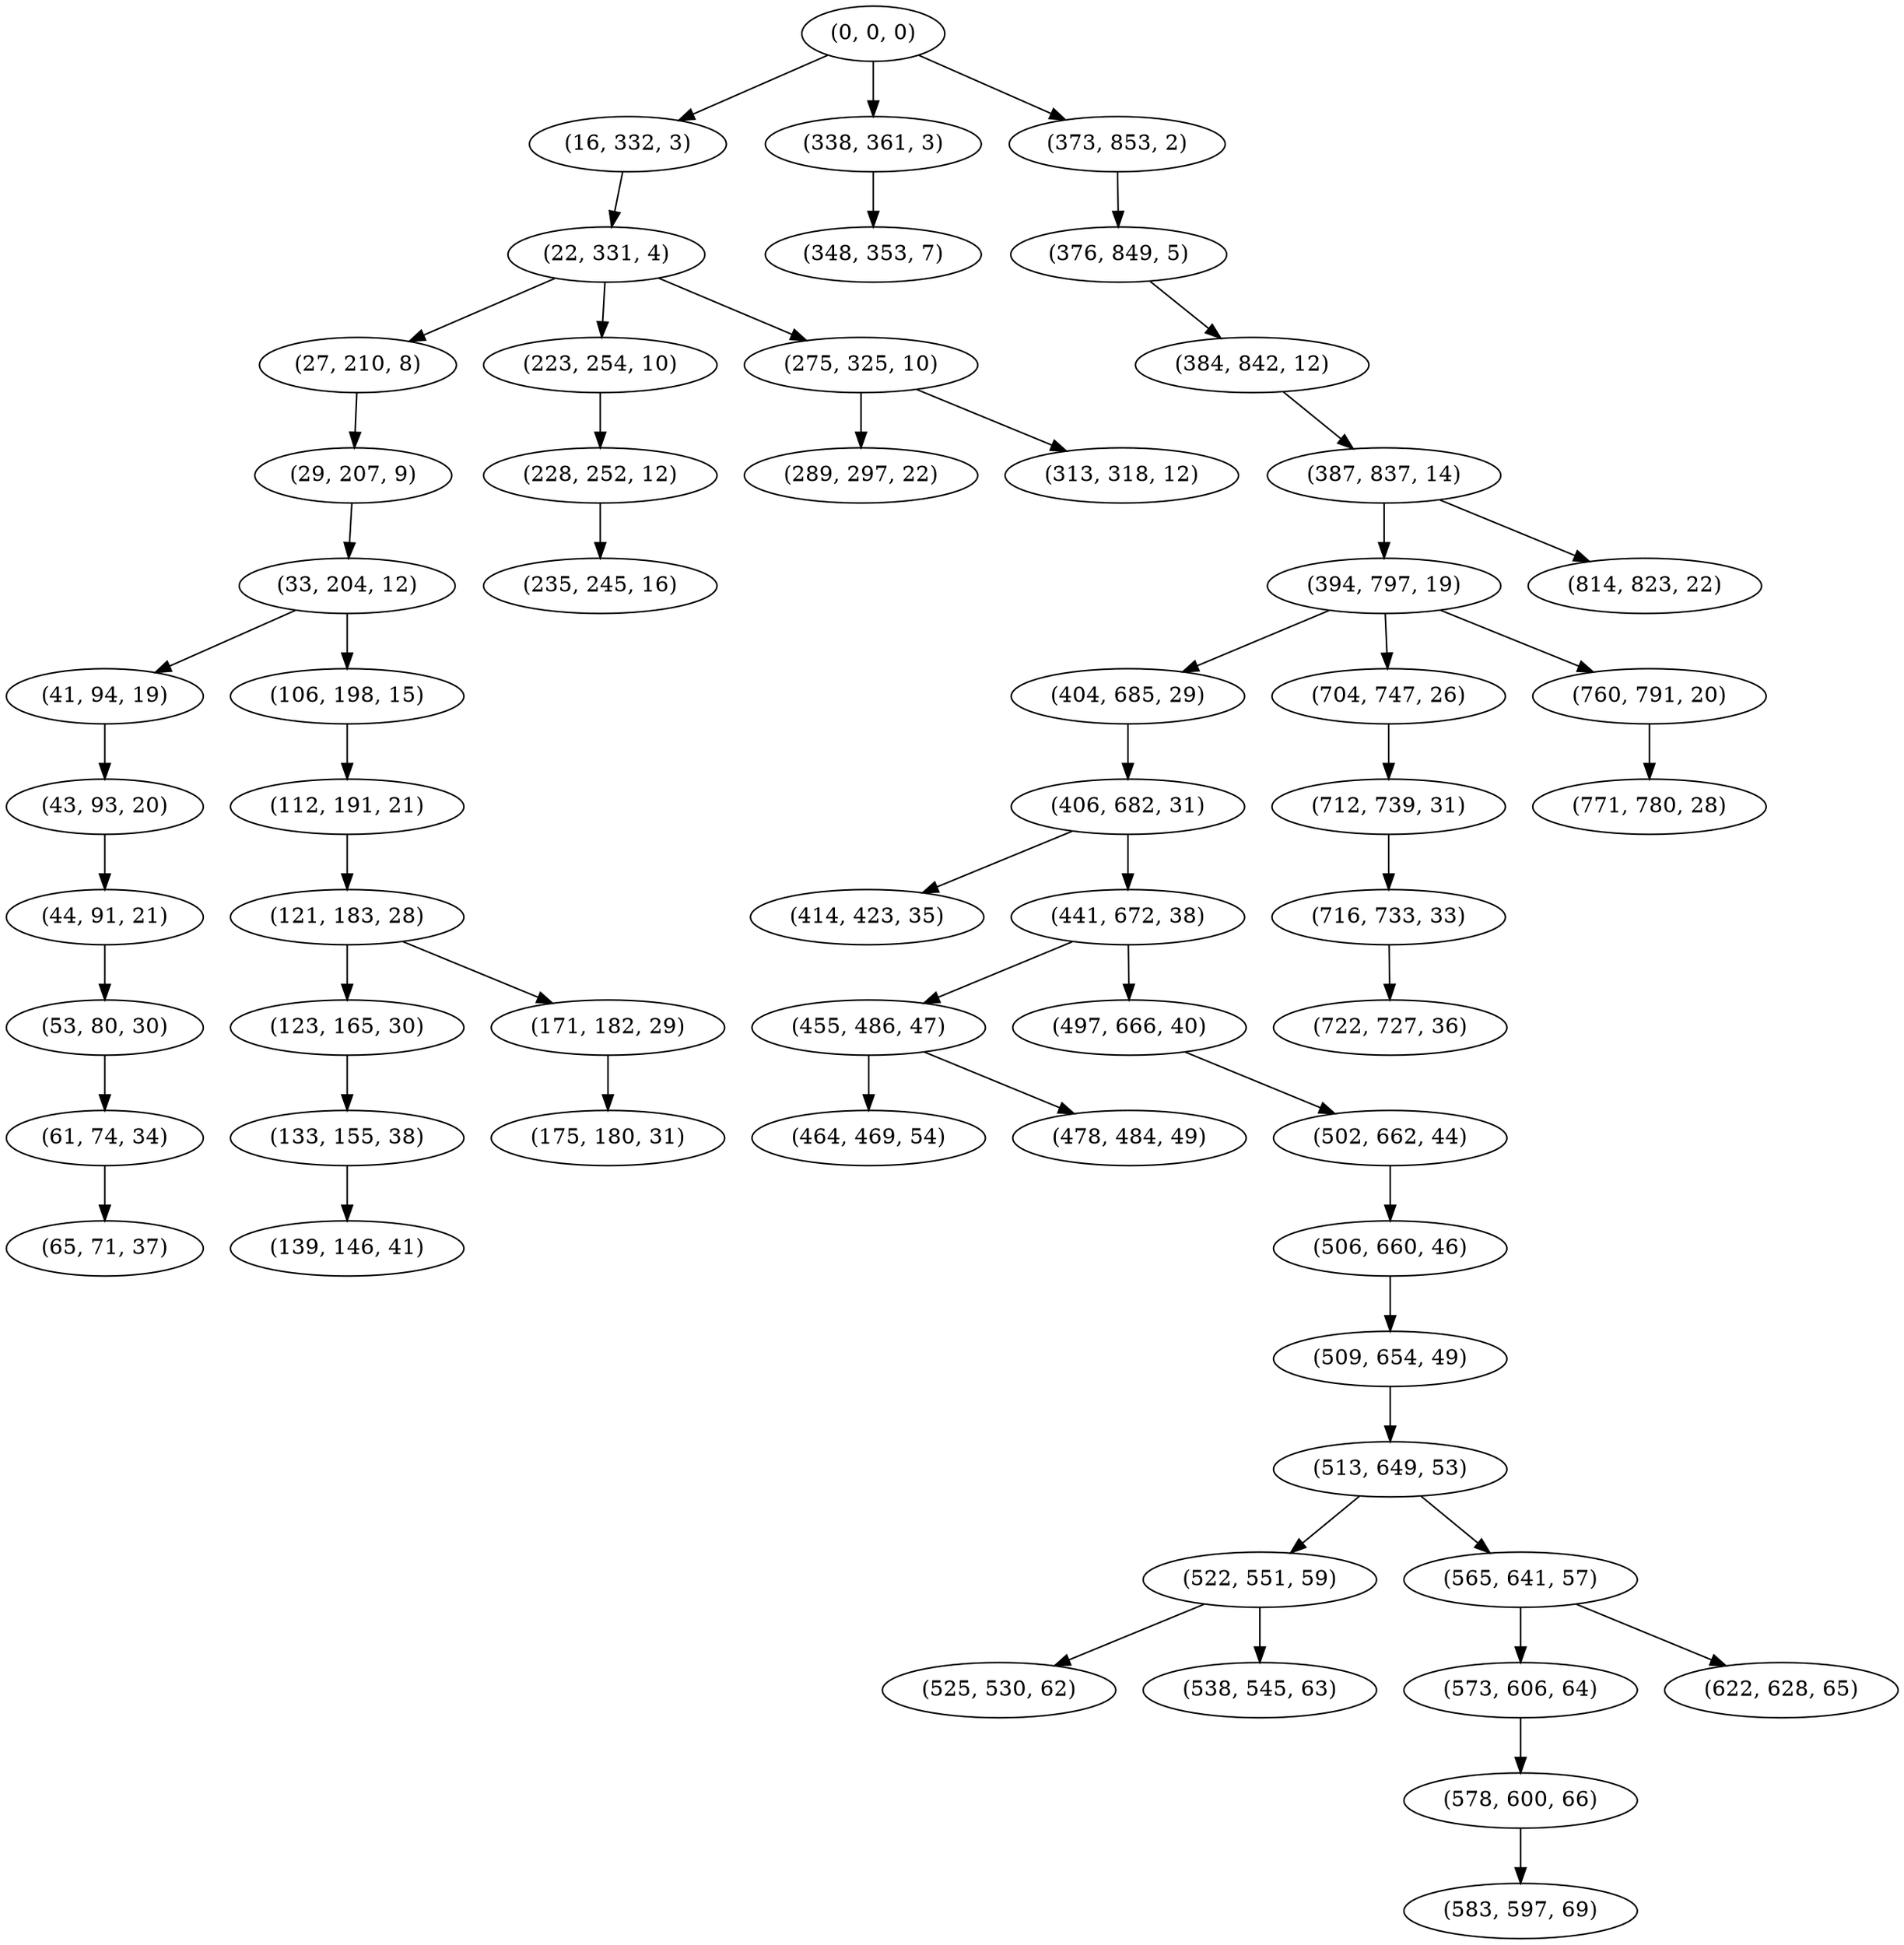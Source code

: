 digraph tree {
    "(0, 0, 0)";
    "(16, 332, 3)";
    "(22, 331, 4)";
    "(27, 210, 8)";
    "(29, 207, 9)";
    "(33, 204, 12)";
    "(41, 94, 19)";
    "(43, 93, 20)";
    "(44, 91, 21)";
    "(53, 80, 30)";
    "(61, 74, 34)";
    "(65, 71, 37)";
    "(106, 198, 15)";
    "(112, 191, 21)";
    "(121, 183, 28)";
    "(123, 165, 30)";
    "(133, 155, 38)";
    "(139, 146, 41)";
    "(171, 182, 29)";
    "(175, 180, 31)";
    "(223, 254, 10)";
    "(228, 252, 12)";
    "(235, 245, 16)";
    "(275, 325, 10)";
    "(289, 297, 22)";
    "(313, 318, 12)";
    "(338, 361, 3)";
    "(348, 353, 7)";
    "(373, 853, 2)";
    "(376, 849, 5)";
    "(384, 842, 12)";
    "(387, 837, 14)";
    "(394, 797, 19)";
    "(404, 685, 29)";
    "(406, 682, 31)";
    "(414, 423, 35)";
    "(441, 672, 38)";
    "(455, 486, 47)";
    "(464, 469, 54)";
    "(478, 484, 49)";
    "(497, 666, 40)";
    "(502, 662, 44)";
    "(506, 660, 46)";
    "(509, 654, 49)";
    "(513, 649, 53)";
    "(522, 551, 59)";
    "(525, 530, 62)";
    "(538, 545, 63)";
    "(565, 641, 57)";
    "(573, 606, 64)";
    "(578, 600, 66)";
    "(583, 597, 69)";
    "(622, 628, 65)";
    "(704, 747, 26)";
    "(712, 739, 31)";
    "(716, 733, 33)";
    "(722, 727, 36)";
    "(760, 791, 20)";
    "(771, 780, 28)";
    "(814, 823, 22)";
    "(0, 0, 0)" -> "(16, 332, 3)";
    "(0, 0, 0)" -> "(338, 361, 3)";
    "(0, 0, 0)" -> "(373, 853, 2)";
    "(16, 332, 3)" -> "(22, 331, 4)";
    "(22, 331, 4)" -> "(27, 210, 8)";
    "(22, 331, 4)" -> "(223, 254, 10)";
    "(22, 331, 4)" -> "(275, 325, 10)";
    "(27, 210, 8)" -> "(29, 207, 9)";
    "(29, 207, 9)" -> "(33, 204, 12)";
    "(33, 204, 12)" -> "(41, 94, 19)";
    "(33, 204, 12)" -> "(106, 198, 15)";
    "(41, 94, 19)" -> "(43, 93, 20)";
    "(43, 93, 20)" -> "(44, 91, 21)";
    "(44, 91, 21)" -> "(53, 80, 30)";
    "(53, 80, 30)" -> "(61, 74, 34)";
    "(61, 74, 34)" -> "(65, 71, 37)";
    "(106, 198, 15)" -> "(112, 191, 21)";
    "(112, 191, 21)" -> "(121, 183, 28)";
    "(121, 183, 28)" -> "(123, 165, 30)";
    "(121, 183, 28)" -> "(171, 182, 29)";
    "(123, 165, 30)" -> "(133, 155, 38)";
    "(133, 155, 38)" -> "(139, 146, 41)";
    "(171, 182, 29)" -> "(175, 180, 31)";
    "(223, 254, 10)" -> "(228, 252, 12)";
    "(228, 252, 12)" -> "(235, 245, 16)";
    "(275, 325, 10)" -> "(289, 297, 22)";
    "(275, 325, 10)" -> "(313, 318, 12)";
    "(338, 361, 3)" -> "(348, 353, 7)";
    "(373, 853, 2)" -> "(376, 849, 5)";
    "(376, 849, 5)" -> "(384, 842, 12)";
    "(384, 842, 12)" -> "(387, 837, 14)";
    "(387, 837, 14)" -> "(394, 797, 19)";
    "(387, 837, 14)" -> "(814, 823, 22)";
    "(394, 797, 19)" -> "(404, 685, 29)";
    "(394, 797, 19)" -> "(704, 747, 26)";
    "(394, 797, 19)" -> "(760, 791, 20)";
    "(404, 685, 29)" -> "(406, 682, 31)";
    "(406, 682, 31)" -> "(414, 423, 35)";
    "(406, 682, 31)" -> "(441, 672, 38)";
    "(441, 672, 38)" -> "(455, 486, 47)";
    "(441, 672, 38)" -> "(497, 666, 40)";
    "(455, 486, 47)" -> "(464, 469, 54)";
    "(455, 486, 47)" -> "(478, 484, 49)";
    "(497, 666, 40)" -> "(502, 662, 44)";
    "(502, 662, 44)" -> "(506, 660, 46)";
    "(506, 660, 46)" -> "(509, 654, 49)";
    "(509, 654, 49)" -> "(513, 649, 53)";
    "(513, 649, 53)" -> "(522, 551, 59)";
    "(513, 649, 53)" -> "(565, 641, 57)";
    "(522, 551, 59)" -> "(525, 530, 62)";
    "(522, 551, 59)" -> "(538, 545, 63)";
    "(565, 641, 57)" -> "(573, 606, 64)";
    "(565, 641, 57)" -> "(622, 628, 65)";
    "(573, 606, 64)" -> "(578, 600, 66)";
    "(578, 600, 66)" -> "(583, 597, 69)";
    "(704, 747, 26)" -> "(712, 739, 31)";
    "(712, 739, 31)" -> "(716, 733, 33)";
    "(716, 733, 33)" -> "(722, 727, 36)";
    "(760, 791, 20)" -> "(771, 780, 28)";
}
